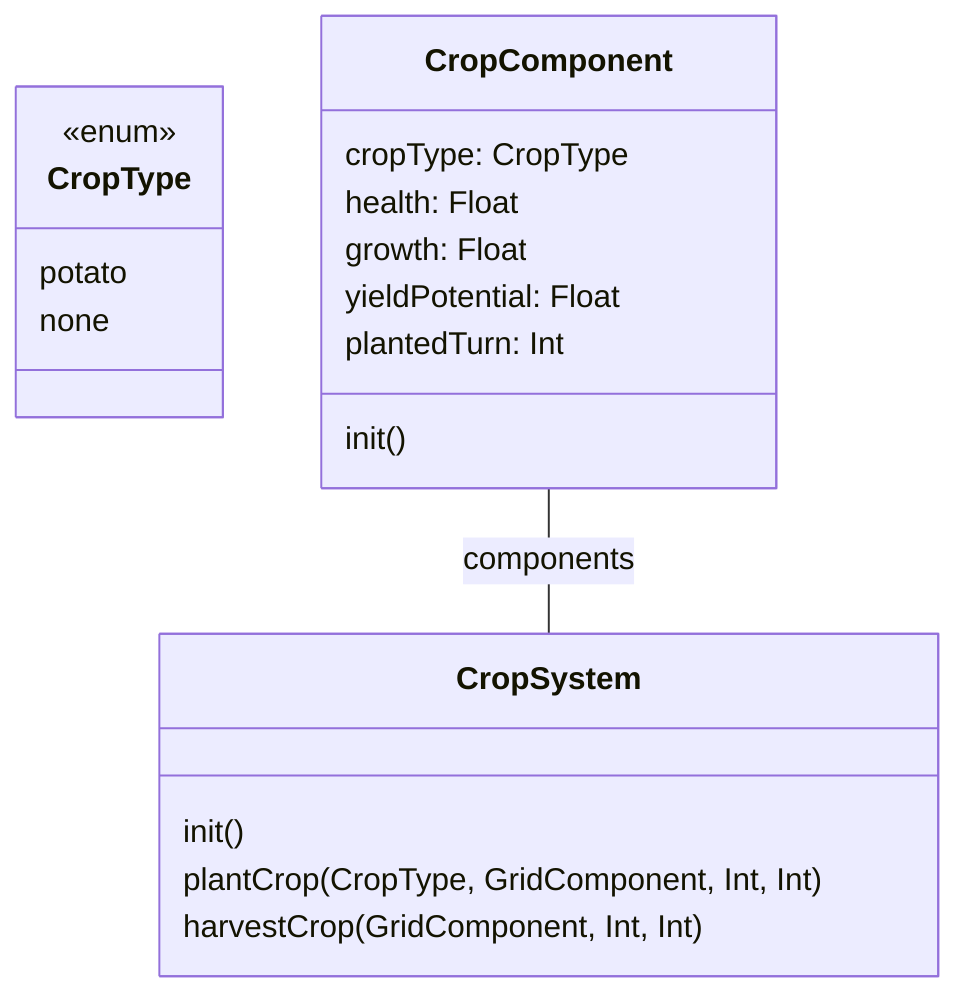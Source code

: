 classDiagram
    class CropType {
        <<enum>>
        potato
        none
    }

    class CropComponent {
        cropType: CropType
        health: Float
        growth: Float
        yieldPotential: Float
        plantedTurn: Int
        init()
    }

    class CropSystem {
        init()
        plantCrop(CropType, GridComponent, Int, Int)
        harvestCrop(GridComponent, Int, Int)
    }

    CropComponent -- CropSystem : components
